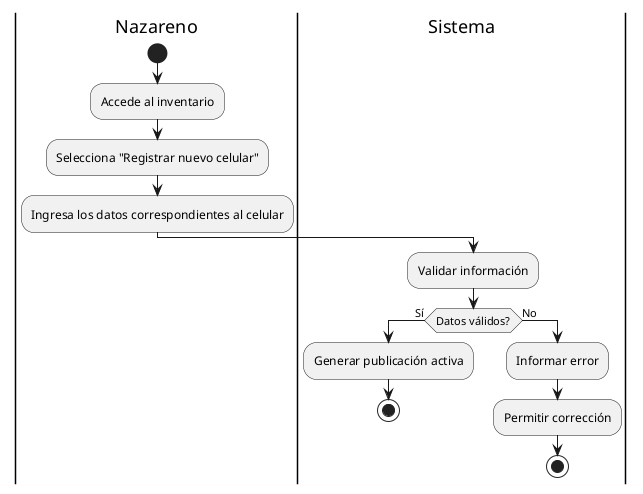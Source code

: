 @startuml

' Diagrama de actividad para BUC03 – Publicar dispositivo en venta
|Nazareno|
start
:Accede al inventario;
:Selecciona "Registrar nuevo celular";
:Ingresa los datos correspondientes al celular;
|Sistema|
:Validar información;
if (Datos válidos?) then (Sí)
  :Generar publicación activa;
  stop
else (No)
  :Informar error;
  :Permitir corrección;
  stop
endif

@enduml